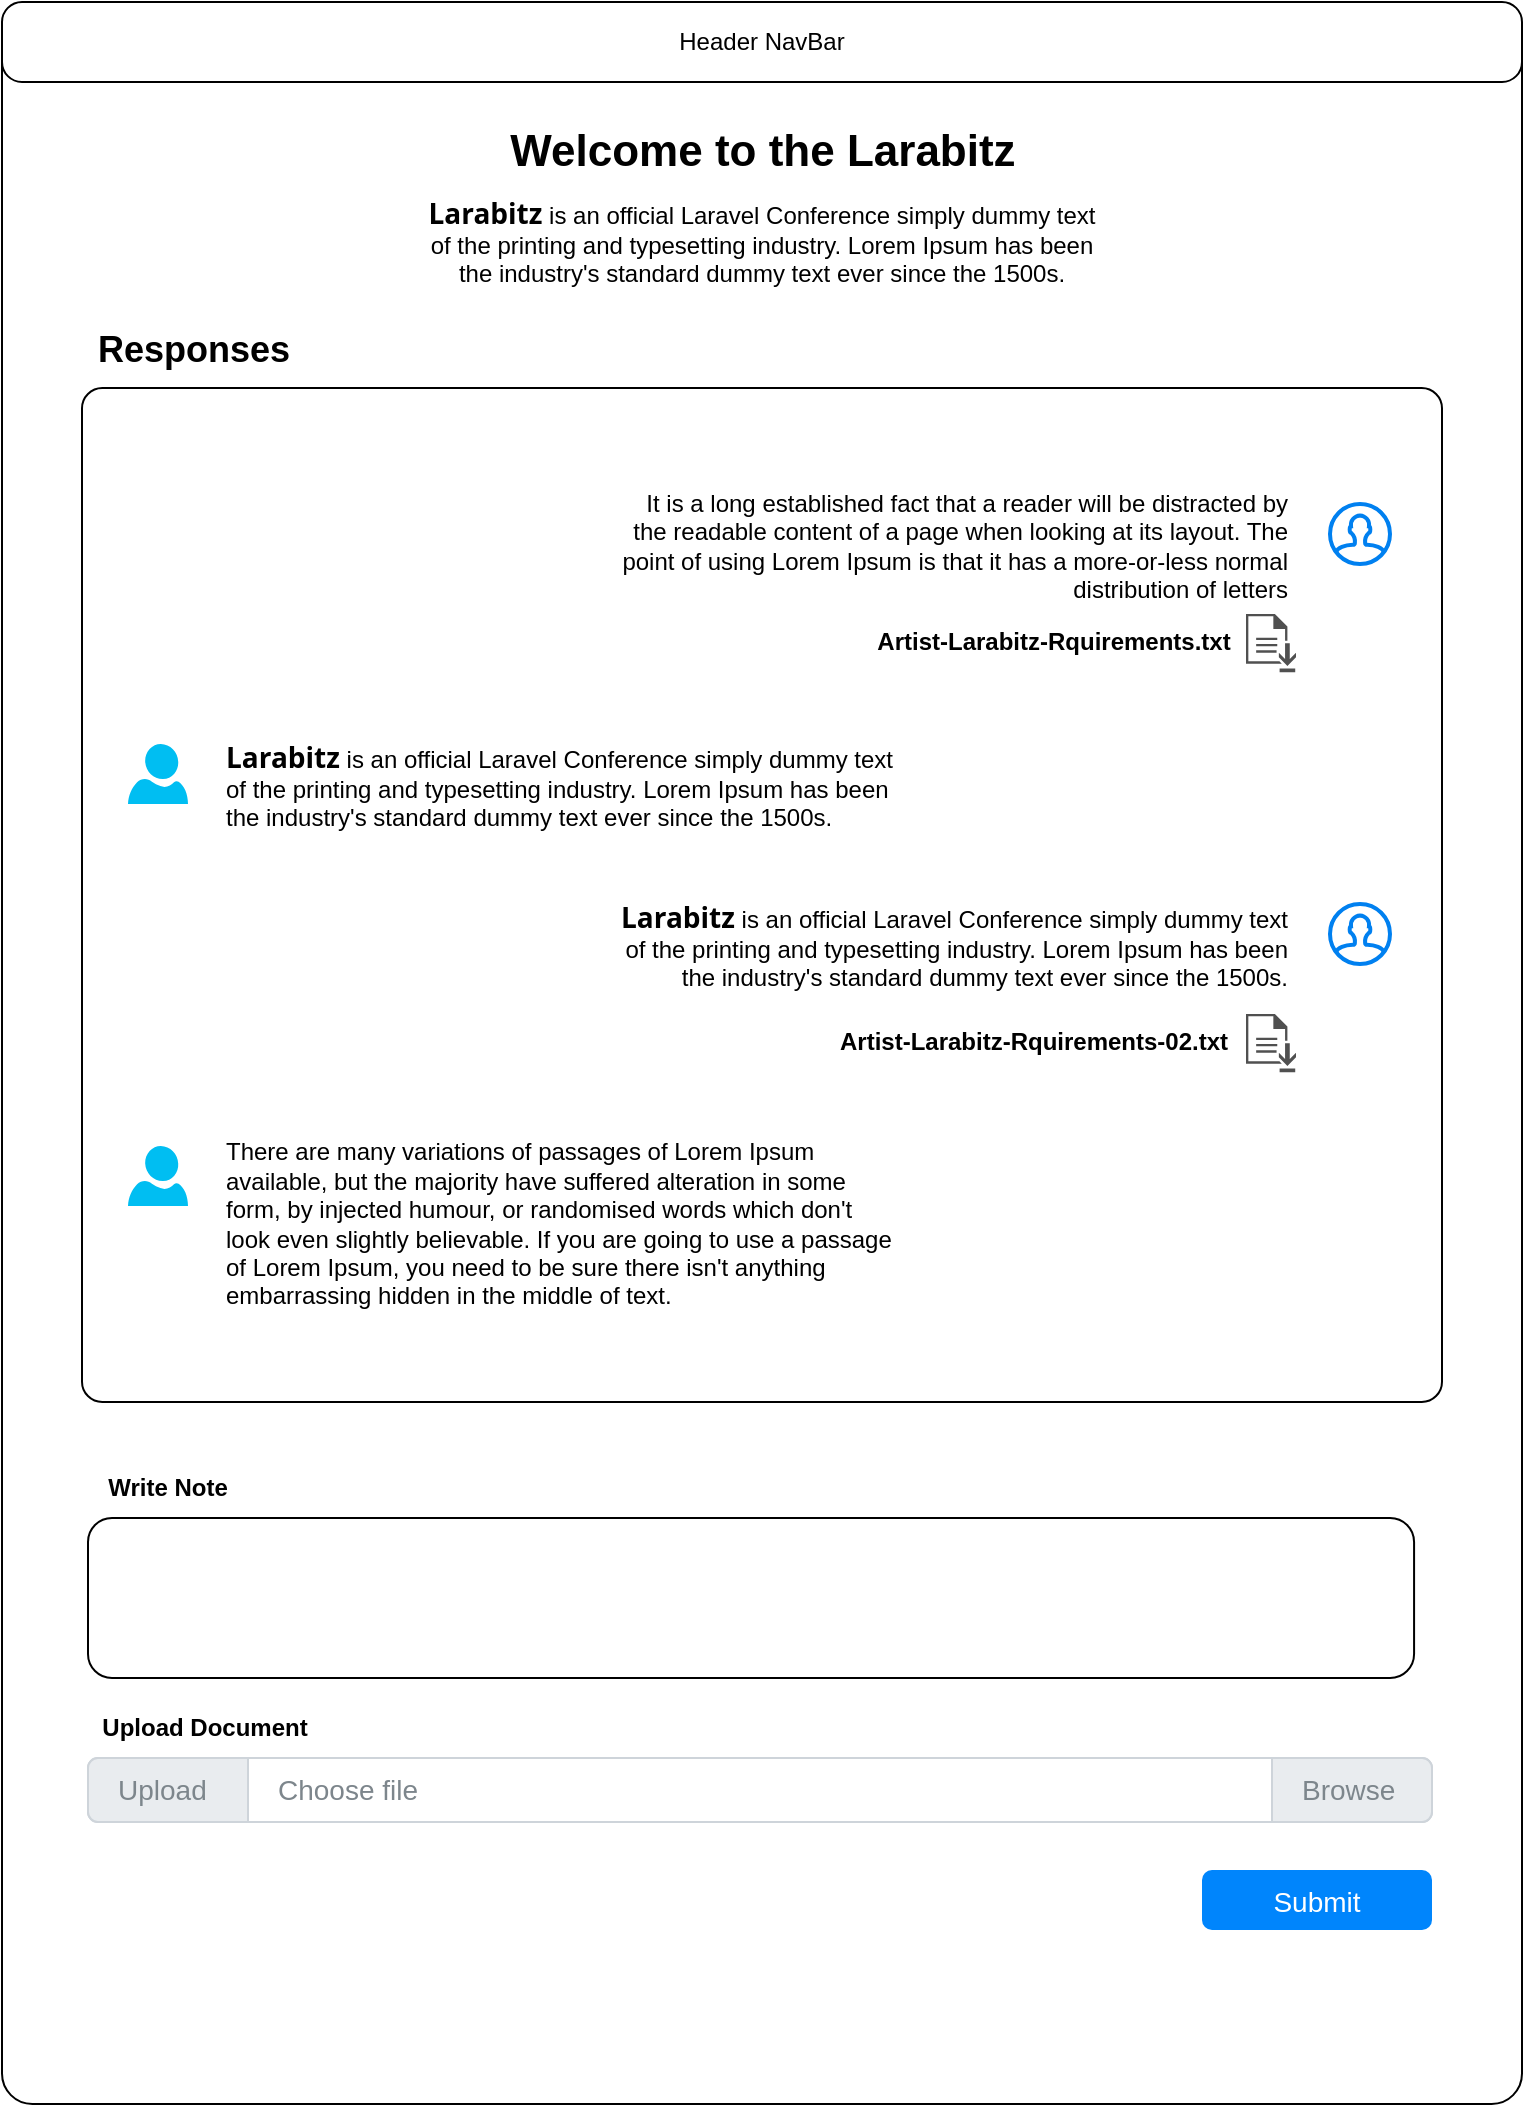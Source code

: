 <mxfile version="21.5.1" type="github">
  <diagram name="Page-1" id="z0JQIu96hMM092xXc1qQ">
    <mxGraphModel dx="1247" dy="674" grid="1" gridSize="10" guides="1" tooltips="1" connect="1" arrows="1" fold="1" page="1" pageScale="1" pageWidth="850" pageHeight="1100" math="0" shadow="0">
      <root>
        <mxCell id="0" />
        <mxCell id="1" parent="0" />
        <mxCell id="4kLpUzlzDM-riyMWMIQ2-1" value="" style="rounded=1;whiteSpace=wrap;html=1;arcSize=2;" vertex="1" parent="1">
          <mxGeometry x="40" y="40" width="760" height="1051" as="geometry" />
        </mxCell>
        <mxCell id="4kLpUzlzDM-riyMWMIQ2-2" value="Header NavBar" style="rounded=1;whiteSpace=wrap;html=1;arcSize=25;" vertex="1" parent="1">
          <mxGeometry x="40" y="40" width="760" height="40" as="geometry" />
        </mxCell>
        <mxCell id="4kLpUzlzDM-riyMWMIQ2-4" value="Welcome to the Larabitz" style="text;html=1;strokeColor=none;fillColor=none;align=center;verticalAlign=middle;whiteSpace=wrap;rounded=0;fontSize=22;fontStyle=1" vertex="1" parent="1">
          <mxGeometry x="287.5" y="100" width="265" height="30" as="geometry" />
        </mxCell>
        <mxCell id="4kLpUzlzDM-riyMWMIQ2-5" value="&lt;strong style=&quot;margin: 0px; padding: 0px; font-family: &amp;quot;Open Sans&amp;quot;, Arial, sans-serif; font-size: 14px; text-align: justify; background-color: rgb(255, 255, 255);&quot;&gt;Larabitz&lt;/strong&gt;&amp;nbsp;is an official Laravel Conference simply dummy text of the printing and typesetting industry. Lorem Ipsum has been the industry&#39;s standard dummy text ever since the 1500s." style="text;html=1;strokeColor=none;fillColor=none;align=center;verticalAlign=middle;whiteSpace=wrap;rounded=0;" vertex="1" parent="1">
          <mxGeometry x="250" y="130" width="340" height="60" as="geometry" />
        </mxCell>
        <mxCell id="4kLpUzlzDM-riyMWMIQ2-53" value="" style="group" vertex="1" connectable="0" parent="1">
          <mxGeometry x="80" y="202" width="680" height="538" as="geometry" />
        </mxCell>
        <mxCell id="4kLpUzlzDM-riyMWMIQ2-26" value="" style="rounded=1;whiteSpace=wrap;html=1;arcSize=2;" vertex="1" parent="4kLpUzlzDM-riyMWMIQ2-53">
          <mxGeometry y="31" width="680" height="507" as="geometry" />
        </mxCell>
        <mxCell id="4kLpUzlzDM-riyMWMIQ2-28" value="&lt;h1 style=&quot;font-size: 18px;&quot;&gt;Responses&lt;/h1&gt;" style="text;html=1;strokeColor=none;fillColor=none;spacing=5;spacingTop=-20;whiteSpace=wrap;overflow=hidden;rounded=0;fontSize=18;" vertex="1" parent="4kLpUzlzDM-riyMWMIQ2-53">
          <mxGeometry x="3" width="108" height="22" as="geometry" />
        </mxCell>
        <mxCell id="4kLpUzlzDM-riyMWMIQ2-38" value="" style="group" vertex="1" connectable="0" parent="4kLpUzlzDM-riyMWMIQ2-53">
          <mxGeometry x="265" y="80" width="389" height="93.17" as="geometry" />
        </mxCell>
        <mxCell id="4kLpUzlzDM-riyMWMIQ2-31" value="" style="html=1;verticalLabelPosition=bottom;align=center;labelBackgroundColor=#ffffff;verticalAlign=top;strokeWidth=2;strokeColor=#0080F0;shadow=0;dashed=0;shape=mxgraph.ios7.icons.user;" vertex="1" parent="4kLpUzlzDM-riyMWMIQ2-38">
          <mxGeometry x="359" y="9" width="30" height="30" as="geometry" />
        </mxCell>
        <mxCell id="4kLpUzlzDM-riyMWMIQ2-35" value="It is a long established fact that a reader will be distracted by the readable content of a page when looking at its layout. The point of using Lorem Ipsum is that it has a more-or-less normal distribution of letters" style="text;html=1;strokeColor=none;fillColor=none;align=right;verticalAlign=middle;whiteSpace=wrap;rounded=0;" vertex="1" parent="4kLpUzlzDM-riyMWMIQ2-38">
          <mxGeometry width="340" height="60" as="geometry" />
        </mxCell>
        <mxCell id="4kLpUzlzDM-riyMWMIQ2-37" value="" style="group" vertex="1" connectable="0" parent="4kLpUzlzDM-riyMWMIQ2-38">
          <mxGeometry x="131" y="63" width="211" height="30.17" as="geometry" />
        </mxCell>
        <mxCell id="4kLpUzlzDM-riyMWMIQ2-34" value="" style="sketch=0;pointerEvents=1;shadow=0;dashed=0;html=1;strokeColor=none;fillColor=#505050;labelPosition=center;verticalLabelPosition=bottom;verticalAlign=top;outlineConnect=0;align=center;shape=mxgraph.office.concepts.download;" vertex="1" parent="4kLpUzlzDM-riyMWMIQ2-37">
          <mxGeometry x="186" y="1" width="25" height="29.17" as="geometry" />
        </mxCell>
        <mxCell id="4kLpUzlzDM-riyMWMIQ2-36" value="Artist-Larabitz-Rquirements.txt" style="text;html=1;strokeColor=none;fillColor=none;align=center;verticalAlign=middle;whiteSpace=wrap;rounded=0;fontStyle=1" vertex="1" parent="4kLpUzlzDM-riyMWMIQ2-37">
          <mxGeometry width="180" height="30" as="geometry" />
        </mxCell>
        <mxCell id="4kLpUzlzDM-riyMWMIQ2-40" value="" style="group" vertex="1" connectable="0" parent="4kLpUzlzDM-riyMWMIQ2-38">
          <mxGeometry y="200" width="389" height="93.17" as="geometry" />
        </mxCell>
        <mxCell id="4kLpUzlzDM-riyMWMIQ2-41" value="" style="html=1;verticalLabelPosition=bottom;align=center;labelBackgroundColor=#ffffff;verticalAlign=top;strokeWidth=2;strokeColor=#0080F0;shadow=0;dashed=0;shape=mxgraph.ios7.icons.user;" vertex="1" parent="4kLpUzlzDM-riyMWMIQ2-40">
          <mxGeometry x="359" y="9" width="30" height="30" as="geometry" />
        </mxCell>
        <mxCell id="4kLpUzlzDM-riyMWMIQ2-42" value="&lt;strong style=&quot;margin: 0px; padding: 0px; font-family: &amp;quot;Open Sans&amp;quot;, Arial, sans-serif; font-size: 14px; background-color: rgb(255, 255, 255);&quot;&gt;Larabitz&lt;/strong&gt;&amp;nbsp;is an official Laravel Conference simply dummy text of the printing and typesetting industry. Lorem Ipsum has been the industry&#39;s standard dummy text ever since the 1500s." style="text;html=1;strokeColor=none;fillColor=none;align=right;verticalAlign=middle;whiteSpace=wrap;rounded=0;" vertex="1" parent="4kLpUzlzDM-riyMWMIQ2-40">
          <mxGeometry width="340" height="60" as="geometry" />
        </mxCell>
        <mxCell id="4kLpUzlzDM-riyMWMIQ2-43" value="" style="group" vertex="1" connectable="0" parent="4kLpUzlzDM-riyMWMIQ2-40">
          <mxGeometry x="131" y="63" width="211" height="30.17" as="geometry" />
        </mxCell>
        <mxCell id="4kLpUzlzDM-riyMWMIQ2-44" value="" style="sketch=0;pointerEvents=1;shadow=0;dashed=0;html=1;strokeColor=none;fillColor=#505050;labelPosition=center;verticalLabelPosition=bottom;verticalAlign=top;outlineConnect=0;align=center;shape=mxgraph.office.concepts.download;" vertex="1" parent="4kLpUzlzDM-riyMWMIQ2-43">
          <mxGeometry x="186" y="1" width="25" height="29.17" as="geometry" />
        </mxCell>
        <mxCell id="4kLpUzlzDM-riyMWMIQ2-45" value="Artist-Larabitz-Rquirements-02.txt" style="text;html=1;strokeColor=none;fillColor=none;align=center;verticalAlign=middle;whiteSpace=wrap;rounded=0;fontStyle=1" vertex="1" parent="4kLpUzlzDM-riyMWMIQ2-43">
          <mxGeometry x="-20" width="200" height="30" as="geometry" />
        </mxCell>
        <mxCell id="4kLpUzlzDM-riyMWMIQ2-39" value="" style="group" vertex="1" connectable="0" parent="4kLpUzlzDM-riyMWMIQ2-53">
          <mxGeometry x="23" y="200" width="387" height="60" as="geometry" />
        </mxCell>
        <mxCell id="4kLpUzlzDM-riyMWMIQ2-29" value="" style="verticalLabelPosition=bottom;html=1;verticalAlign=top;align=center;strokeColor=none;fillColor=#00BEF2;shape=mxgraph.azure.user;" vertex="1" parent="4kLpUzlzDM-riyMWMIQ2-39">
          <mxGeometry y="9" width="30" height="30" as="geometry" />
        </mxCell>
        <mxCell id="4kLpUzlzDM-riyMWMIQ2-30" value="&lt;strong style=&quot;margin: 0px; padding: 0px; font-family: &amp;quot;Open Sans&amp;quot;, Arial, sans-serif; font-size: 14px; background-color: rgb(255, 255, 255);&quot;&gt;Larabitz&lt;/strong&gt;&amp;nbsp;is an official Laravel Conference simply dummy text of the printing and typesetting industry. Lorem Ipsum has been the industry&#39;s standard dummy text ever since the 1500s." style="text;html=1;strokeColor=none;fillColor=none;align=left;verticalAlign=middle;whiteSpace=wrap;rounded=0;" vertex="1" parent="4kLpUzlzDM-riyMWMIQ2-39">
          <mxGeometry x="47" width="340" height="60" as="geometry" />
        </mxCell>
        <mxCell id="4kLpUzlzDM-riyMWMIQ2-51" value="" style="group" vertex="1" connectable="0" parent="4kLpUzlzDM-riyMWMIQ2-53">
          <mxGeometry x="23" y="401" width="387" height="95" as="geometry" />
        </mxCell>
        <mxCell id="4kLpUzlzDM-riyMWMIQ2-49" value="" style="verticalLabelPosition=bottom;html=1;verticalAlign=top;align=center;strokeColor=none;fillColor=#00BEF2;shape=mxgraph.azure.user;" vertex="1" parent="4kLpUzlzDM-riyMWMIQ2-51">
          <mxGeometry y="9" width="30" height="30" as="geometry" />
        </mxCell>
        <mxCell id="4kLpUzlzDM-riyMWMIQ2-50" value="There are many variations of passages of Lorem Ipsum available, but the majority have suffered alteration in some form, by injected humour, or randomised words which don&#39;t look even slightly believable. If you are going to use a passage of Lorem Ipsum, you need to be sure there isn&#39;t anything embarrassing hidden in the middle of text." style="text;html=1;strokeColor=none;fillColor=none;align=left;verticalAlign=middle;whiteSpace=wrap;rounded=0;" vertex="1" parent="4kLpUzlzDM-riyMWMIQ2-51">
          <mxGeometry x="47" width="340" height="95" as="geometry" />
        </mxCell>
        <mxCell id="4kLpUzlzDM-riyMWMIQ2-3" value="" style="rounded=1;whiteSpace=wrap;html=1;" vertex="1" parent="1">
          <mxGeometry x="83" y="798" width="663.04" height="80" as="geometry" />
        </mxCell>
        <mxCell id="4kLpUzlzDM-riyMWMIQ2-6" value="&lt;font style=&quot;font-size: 14px;&quot;&gt;Submit&lt;/font&gt;" style="html=1;shadow=0;dashed=0;shape=mxgraph.bootstrap.rrect;rSize=5;strokeColor=none;strokeWidth=1;fillColor=#0085FC;fontColor=#FFFFFF;whiteSpace=wrap;align=center;verticalAlign=middle;spacingLeft=0;fontStyle=0;fontSize=16;spacing=5;" vertex="1" parent="1">
          <mxGeometry x="640" y="974" width="115" height="30" as="geometry" />
        </mxCell>
        <mxCell id="4kLpUzlzDM-riyMWMIQ2-8" value="Write Note" style="text;html=1;strokeColor=none;fillColor=none;align=center;verticalAlign=middle;whiteSpace=wrap;rounded=0;fontStyle=1" vertex="1" parent="1">
          <mxGeometry x="85.79" y="768" width="74.21" height="30" as="geometry" />
        </mxCell>
        <mxCell id="4kLpUzlzDM-riyMWMIQ2-10" value="Choose file" style="html=1;shadow=0;dashed=0;shape=mxgraph.bootstrap.rrect;rSize=5;strokeColor=#CED4DA;html=1;whiteSpace=wrap;fillColor=#FFFFFF;fontColor=#7D868C;align=left;spacing=15;spacingLeft=80;fontSize=14;" vertex="1" parent="1">
          <mxGeometry x="83" y="918" width="672" height="32" as="geometry" />
        </mxCell>
        <mxCell id="4kLpUzlzDM-riyMWMIQ2-11" value="Upload" style="html=1;shadow=0;dashed=0;shape=mxgraph.bootstrap.leftButton;strokeColor=#CED4DA;gradientColor=inherit;fontColor=inherit;fillColor=#E9ECEF;rSize=5;perimeter=none;whiteSpace=wrap;resizeHeight=1;fontSize=14;align=left;spacing=15;" vertex="1" parent="4kLpUzlzDM-riyMWMIQ2-10">
          <mxGeometry width="80" height="32" relative="1" as="geometry" />
        </mxCell>
        <mxCell id="4kLpUzlzDM-riyMWMIQ2-12" value="Browse" style="html=1;shadow=0;dashed=0;shape=mxgraph.bootstrap.rightButton;strokeColor=#CED4DA;gradientColor=inherit;fontColor=inherit;fillColor=#E9ECEF;rSize=5;perimeter=none;whiteSpace=wrap;resizeHeight=1;fontSize=14;align=left;spacing=15;" vertex="1" parent="4kLpUzlzDM-riyMWMIQ2-10">
          <mxGeometry x="1" width="80" height="32" relative="1" as="geometry">
            <mxPoint x="-80" as="offset" />
          </mxGeometry>
        </mxCell>
        <mxCell id="4kLpUzlzDM-riyMWMIQ2-13" value="Upload Document" style="text;html=1;strokeColor=none;fillColor=none;align=center;verticalAlign=middle;whiteSpace=wrap;rounded=0;fontStyle=1" vertex="1" parent="1">
          <mxGeometry x="83" y="888" width="117" height="30" as="geometry" />
        </mxCell>
      </root>
    </mxGraphModel>
  </diagram>
</mxfile>

